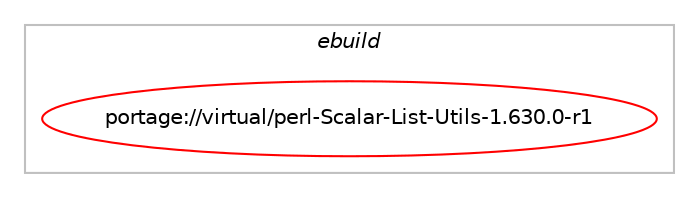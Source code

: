 digraph prolog {

# *************
# Graph options
# *************

newrank=true;
concentrate=true;
compound=true;
graph [rankdir=LR,fontname=Helvetica,fontsize=10,ranksep=1.5];#, ranksep=2.5, nodesep=0.2];
edge  [arrowhead=vee];
node  [fontname=Helvetica,fontsize=10];

# **********
# The ebuild
# **********

subgraph cluster_leftcol {
color=gray;
label=<<i>ebuild</i>>;
id [label="portage://virtual/perl-Scalar-List-Utils-1.630.0-r1", color=red, width=4, href="../virtual/perl-Scalar-List-Utils-1.630.0-r1.svg"];
}

# ****************
# The dependencies
# ****************

subgraph cluster_midcol {
color=gray;
label=<<i>dependencies</i>>;
subgraph cluster_compile {
fillcolor="#eeeeee";
style=filled;
label=<<i>compile</i>>;
}
subgraph cluster_compileandrun {
fillcolor="#eeeeee";
style=filled;
label=<<i>compile and run</i>>;
}
subgraph cluster_run {
fillcolor="#eeeeee";
style=filled;
label=<<i>run</i>>;
# *** BEGIN UNKNOWN DEPENDENCY TYPE (TODO) ***
# id -> equal(any_of_group([package_dependency(portage://virtual/perl-Scalar-List-Utils-1.630.0-r1,run,no,dev-lang,perl,equal,[5.40*,,,5.40*],[],[]),package_dependency(portage://virtual/perl-Scalar-List-Utils-1.630.0-r1,run,no,dev-lang,perl,equal,[5.38*,,,5.38*],[],[]),package_dependency(portage://virtual/perl-Scalar-List-Utils-1.630.0-r1,run,no,perl-core,Scalar-List-Utils,tilde,[1.630.0,,,1.630.0],[],[])]))
# *** END UNKNOWN DEPENDENCY TYPE (TODO) ***

# *** BEGIN UNKNOWN DEPENDENCY TYPE (TODO) ***
# id -> equal(package_dependency(portage://virtual/perl-Scalar-List-Utils-1.630.0-r1,run,no,dev-lang,perl,none,[,,],any_same_slot,[]))
# *** END UNKNOWN DEPENDENCY TYPE (TODO) ***

# *** BEGIN UNKNOWN DEPENDENCY TYPE (TODO) ***
# id -> equal(package_dependency(portage://virtual/perl-Scalar-List-Utils-1.630.0-r1,run,weak,perl-core,Scalar-List-Utils,greater,[1.630.0,,-r999,1.630.0-r999],[],[]))
# *** END UNKNOWN DEPENDENCY TYPE (TODO) ***

# *** BEGIN UNKNOWN DEPENDENCY TYPE (TODO) ***
# id -> equal(package_dependency(portage://virtual/perl-Scalar-List-Utils-1.630.0-r1,run,weak,perl-core,Scalar-List-Utils,smaller,[1.630.0,,,1.630.0],[],[]))
# *** END UNKNOWN DEPENDENCY TYPE (TODO) ***

}
}

# **************
# The candidates
# **************

subgraph cluster_choices {
rank=same;
color=gray;
label=<<i>candidates</i>>;

}

}
